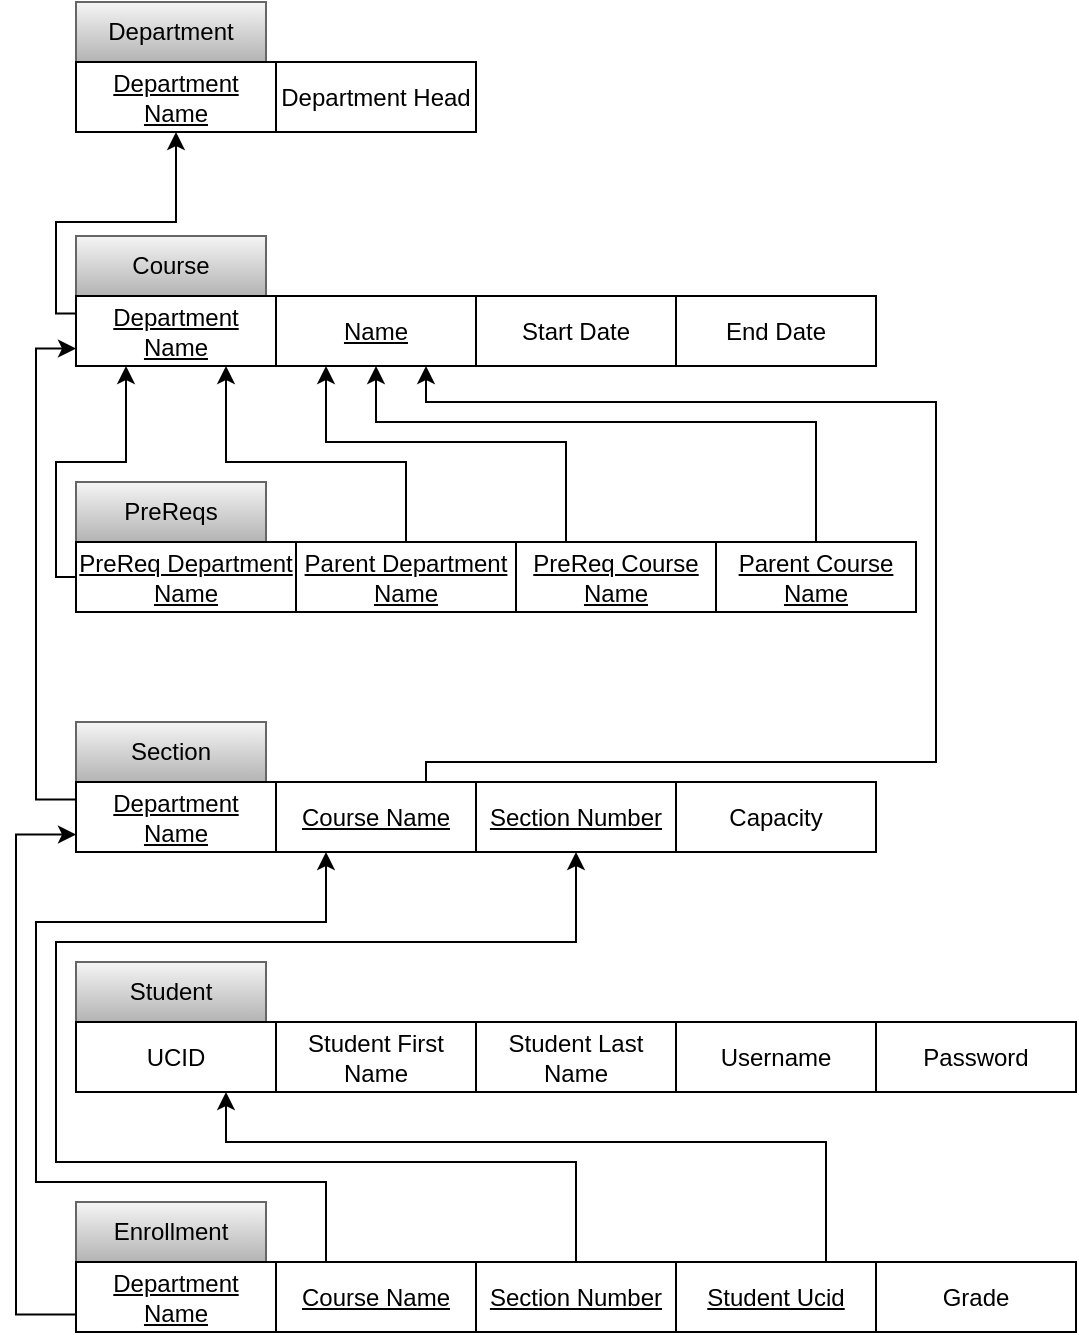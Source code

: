 <mxfile version="20.3.0" type="device"><diagram id="aDDipHAhUFT6z0HiIrk1" name="Page-1"><mxGraphModel dx="1002" dy="1885" grid="1" gridSize="10" guides="1" tooltips="1" connect="1" arrows="1" fold="1" page="1" pageScale="1" pageWidth="850" pageHeight="1100" math="0" shadow="0"><root><mxCell id="0"/><mxCell id="1" parent="0"/><mxCell id="HXFtCPppE5HZnJ62DL-_-3" value="Course" style="rounded=0;whiteSpace=wrap;html=1;fillColor=#f5f5f5;gradientColor=#b3b3b3;strokeColor=#666666;" parent="1" vertex="1"><mxGeometry x="240" y="-843" width="95" height="30" as="geometry"/></mxCell><mxCell id="HXFtCPppE5HZnJ62DL-_-30" value="Name" style="whiteSpace=wrap;html=1;align=center;fontStyle=4" parent="1" vertex="1"><mxGeometry x="340" y="-813" width="100" height="35" as="geometry"/></mxCell><mxCell id="9x99q4FYsrpTcC4TDOT0-1" value="Section" style="rounded=0;whiteSpace=wrap;html=1;fillColor=#f5f5f5;gradientColor=#b3b3b3;strokeColor=#666666;" parent="1" vertex="1"><mxGeometry x="240" y="-600" width="95" height="30" as="geometry"/></mxCell><mxCell id="3JiZnRj2D74UQ7Ml6JiT-28" style="edgeStyle=orthogonalEdgeStyle;rounded=0;orthogonalLoop=1;jettySize=auto;html=1;exitX=0.75;exitY=0;exitDx=0;exitDy=0;entryX=0.75;entryY=1;entryDx=0;entryDy=0;" parent="1" source="9x99q4FYsrpTcC4TDOT0-2" target="HXFtCPppE5HZnJ62DL-_-30" edge="1"><mxGeometry relative="1" as="geometry"><Array as="points"><mxPoint x="415" y="-580"/><mxPoint x="670" y="-580"/><mxPoint x="670" y="-760"/><mxPoint x="415" y="-760"/></Array></mxGeometry></mxCell><mxCell id="9x99q4FYsrpTcC4TDOT0-2" value="Course Name" style="whiteSpace=wrap;html=1;align=center;fontStyle=4" parent="1" vertex="1"><mxGeometry x="340" y="-570" width="100" height="35" as="geometry"/></mxCell><mxCell id="3JiZnRj2D74UQ7Ml6JiT-27" style="edgeStyle=orthogonalEdgeStyle;rounded=0;orthogonalLoop=1;jettySize=auto;html=1;exitX=0;exitY=0.25;exitDx=0;exitDy=0;entryX=0;entryY=0.75;entryDx=0;entryDy=0;" parent="1" source="9x99q4FYsrpTcC4TDOT0-3" target="3JiZnRj2D74UQ7Ml6JiT-6" edge="1"><mxGeometry relative="1" as="geometry"/></mxCell><mxCell id="9x99q4FYsrpTcC4TDOT0-3" value="Department Name" style="whiteSpace=wrap;html=1;align=center;fontStyle=4" parent="1" vertex="1"><mxGeometry x="240" y="-570" width="100" height="35" as="geometry"/></mxCell><mxCell id="9x99q4FYsrpTcC4TDOT0-5" value="Section Number" style="whiteSpace=wrap;html=1;align=center;fontStyle=4" parent="1" vertex="1"><mxGeometry x="440" y="-570" width="100" height="35" as="geometry"/></mxCell><mxCell id="9x99q4FYsrpTcC4TDOT0-29" value="Start Date" style="whiteSpace=wrap;html=1;align=center;fontStyle=0" parent="1" vertex="1"><mxGeometry x="440" y="-813" width="100" height="35" as="geometry"/></mxCell><mxCell id="9x99q4FYsrpTcC4TDOT0-30" value="End Date" style="whiteSpace=wrap;html=1;align=center;fontStyle=0" parent="1" vertex="1"><mxGeometry x="540" y="-813" width="100" height="35" as="geometry"/></mxCell><mxCell id="UgVFWQ_0mDp8wG9eek6u-1" value="PreReqs" style="rounded=0;whiteSpace=wrap;html=1;fillColor=#f5f5f5;gradientColor=#b3b3b3;strokeColor=#666666;" parent="1" vertex="1"><mxGeometry x="240" y="-720" width="95" height="30" as="geometry"/></mxCell><mxCell id="3JiZnRj2D74UQ7Ml6JiT-23" style="edgeStyle=orthogonalEdgeStyle;rounded=0;orthogonalLoop=1;jettySize=auto;html=1;exitX=0;exitY=0.5;exitDx=0;exitDy=0;entryX=0.25;entryY=1;entryDx=0;entryDy=0;" parent="1" source="UgVFWQ_0mDp8wG9eek6u-2" target="3JiZnRj2D74UQ7Ml6JiT-6" edge="1"><mxGeometry relative="1" as="geometry"><Array as="points"><mxPoint x="230" y="-672"/><mxPoint x="230" y="-730"/><mxPoint x="265" y="-730"/></Array></mxGeometry></mxCell><mxCell id="UgVFWQ_0mDp8wG9eek6u-2" value="PreReq Department Name" style="whiteSpace=wrap;html=1;align=center;fontStyle=4" parent="1" vertex="1"><mxGeometry x="240" y="-690" width="110" height="35" as="geometry"/></mxCell><mxCell id="Erf2W2EWBeUjWYEjKWnz-10" value="Enrollment" style="rounded=0;whiteSpace=wrap;html=1;fillColor=#f5f5f5;gradientColor=#b3b3b3;strokeColor=#666666;" parent="1" vertex="1"><mxGeometry x="240" y="-360" width="95" height="30" as="geometry"/></mxCell><mxCell id="3JiZnRj2D74UQ7Ml6JiT-31" style="edgeStyle=orthogonalEdgeStyle;rounded=0;orthogonalLoop=1;jettySize=auto;html=1;exitX=0;exitY=0.75;exitDx=0;exitDy=0;entryX=0;entryY=0.75;entryDx=0;entryDy=0;" parent="1" source="Erf2W2EWBeUjWYEjKWnz-12" target="9x99q4FYsrpTcC4TDOT0-3" edge="1"><mxGeometry relative="1" as="geometry"><Array as="points"><mxPoint x="210" y="-304"/><mxPoint x="210" y="-544"/></Array></mxGeometry></mxCell><mxCell id="Erf2W2EWBeUjWYEjKWnz-12" value="Department Name" style="whiteSpace=wrap;html=1;align=center;fontStyle=4" parent="1" vertex="1"><mxGeometry x="240" y="-330" width="100" height="35" as="geometry"/></mxCell><mxCell id="3JiZnRj2D74UQ7Ml6JiT-32" style="edgeStyle=orthogonalEdgeStyle;rounded=0;orthogonalLoop=1;jettySize=auto;html=1;exitX=0.25;exitY=0;exitDx=0;exitDy=0;entryX=0.25;entryY=1;entryDx=0;entryDy=0;" parent="1" source="Erf2W2EWBeUjWYEjKWnz-14" target="9x99q4FYsrpTcC4TDOT0-2" edge="1"><mxGeometry relative="1" as="geometry"><Array as="points"><mxPoint x="365" y="-370"/><mxPoint x="220" y="-370"/><mxPoint x="220" y="-500"/><mxPoint x="365" y="-500"/></Array></mxGeometry></mxCell><mxCell id="Erf2W2EWBeUjWYEjKWnz-14" value="Course Name" style="whiteSpace=wrap;html=1;align=center;fontStyle=4" parent="1" vertex="1"><mxGeometry x="340" y="-330" width="100" height="35" as="geometry"/></mxCell><mxCell id="3JiZnRj2D74UQ7Ml6JiT-33" style="edgeStyle=orthogonalEdgeStyle;rounded=0;orthogonalLoop=1;jettySize=auto;html=1;exitX=0.5;exitY=0;exitDx=0;exitDy=0;entryX=0.5;entryY=1;entryDx=0;entryDy=0;" parent="1" source="Erf2W2EWBeUjWYEjKWnz-17" target="9x99q4FYsrpTcC4TDOT0-5" edge="1"><mxGeometry relative="1" as="geometry"><Array as="points"><mxPoint x="490" y="-380"/><mxPoint x="230" y="-380"/><mxPoint x="230" y="-490"/><mxPoint x="490" y="-490"/></Array></mxGeometry></mxCell><mxCell id="Erf2W2EWBeUjWYEjKWnz-17" value="Section Number" style="whiteSpace=wrap;html=1;align=center;fontStyle=4" parent="1" vertex="1"><mxGeometry x="440" y="-330" width="100" height="35" as="geometry"/></mxCell><mxCell id="3JiZnRj2D74UQ7Ml6JiT-34" style="edgeStyle=orthogonalEdgeStyle;rounded=0;orthogonalLoop=1;jettySize=auto;html=1;exitX=0.75;exitY=0;exitDx=0;exitDy=0;entryX=0.75;entryY=1;entryDx=0;entryDy=0;" parent="1" source="Erf2W2EWBeUjWYEjKWnz-18" target="Erf2W2EWBeUjWYEjKWnz-34" edge="1"><mxGeometry relative="1" as="geometry"><Array as="points"><mxPoint x="615" y="-390"/><mxPoint x="315" y="-390"/></Array></mxGeometry></mxCell><mxCell id="Erf2W2EWBeUjWYEjKWnz-18" value="Student Ucid" style="whiteSpace=wrap;html=1;align=center;fontStyle=4" parent="1" vertex="1"><mxGeometry x="540" y="-330" width="100" height="35" as="geometry"/></mxCell><mxCell id="Erf2W2EWBeUjWYEjKWnz-20" value="Student" style="rounded=0;whiteSpace=wrap;html=1;fillColor=#f5f5f5;gradientColor=#b3b3b3;strokeColor=#666666;" parent="1" vertex="1"><mxGeometry x="240" y="-480" width="95" height="30" as="geometry"/></mxCell><mxCell id="Erf2W2EWBeUjWYEjKWnz-21" value="Username" style="whiteSpace=wrap;html=1;align=center;" parent="1" vertex="1"><mxGeometry x="540" y="-450" width="100" height="35" as="geometry"/></mxCell><mxCell id="Erf2W2EWBeUjWYEjKWnz-26" value="Student First Name" style="whiteSpace=wrap;html=1;align=center;" parent="1" vertex="1"><mxGeometry x="340" y="-450" width="100" height="35" as="geometry"/></mxCell><mxCell id="3JiZnRj2D74UQ7Ml6JiT-24" style="edgeStyle=orthogonalEdgeStyle;rounded=0;orthogonalLoop=1;jettySize=auto;html=1;exitX=0.5;exitY=0;exitDx=0;exitDy=0;entryX=0.75;entryY=1;entryDx=0;entryDy=0;" parent="1" source="Erf2W2EWBeUjWYEjKWnz-32" target="3JiZnRj2D74UQ7Ml6JiT-6" edge="1"><mxGeometry relative="1" as="geometry"><Array as="points"><mxPoint x="405" y="-730"/><mxPoint x="315" y="-730"/></Array></mxGeometry></mxCell><mxCell id="Erf2W2EWBeUjWYEjKWnz-32" value="Parent Department Name" style="whiteSpace=wrap;html=1;align=center;fontStyle=4" parent="1" vertex="1"><mxGeometry x="350" y="-690" width="110" height="35" as="geometry"/></mxCell><mxCell id="Erf2W2EWBeUjWYEjKWnz-34" value="UCID" style="whiteSpace=wrap;html=1;align=center;" parent="1" vertex="1"><mxGeometry x="240" y="-450" width="100" height="35" as="geometry"/></mxCell><mxCell id="-aB_a3K19L5WA2SYL3RI-2" value="Grade" style="whiteSpace=wrap;html=1;align=center;" parent="1" vertex="1"><mxGeometry x="640" y="-330" width="100" height="35" as="geometry"/></mxCell><mxCell id="3JiZnRj2D74UQ7Ml6JiT-1" value="Department" style="rounded=0;whiteSpace=wrap;html=1;fillColor=#f5f5f5;gradientColor=#b3b3b3;strokeColor=#666666;" parent="1" vertex="1"><mxGeometry x="240" y="-960" width="95" height="30" as="geometry"/></mxCell><mxCell id="3JiZnRj2D74UQ7Ml6JiT-2" value="Department Name" style="whiteSpace=wrap;html=1;align=center;fontStyle=4" parent="1" vertex="1"><mxGeometry x="240" y="-930" width="100" height="35" as="geometry"/></mxCell><mxCell id="3JiZnRj2D74UQ7Ml6JiT-3" value="Department Head" style="whiteSpace=wrap;html=1;align=center;fontStyle=0" parent="1" vertex="1"><mxGeometry x="340" y="-930" width="100" height="35" as="geometry"/></mxCell><mxCell id="3JiZnRj2D74UQ7Ml6JiT-22" style="edgeStyle=orthogonalEdgeStyle;rounded=0;orthogonalLoop=1;jettySize=auto;html=1;exitX=0;exitY=0.25;exitDx=0;exitDy=0;entryX=0.5;entryY=1;entryDx=0;entryDy=0;" parent="1" source="3JiZnRj2D74UQ7Ml6JiT-6" target="3JiZnRj2D74UQ7Ml6JiT-2" edge="1"><mxGeometry relative="1" as="geometry"><Array as="points"><mxPoint x="230" y="-804"/><mxPoint x="230" y="-850"/><mxPoint x="290" y="-850"/></Array></mxGeometry></mxCell><mxCell id="3JiZnRj2D74UQ7Ml6JiT-6" value="Department Name" style="whiteSpace=wrap;html=1;align=center;fontStyle=4" parent="1" vertex="1"><mxGeometry x="240" y="-813" width="100" height="35" as="geometry"/></mxCell><mxCell id="3JiZnRj2D74UQ7Ml6JiT-8" value="Capacity" style="whiteSpace=wrap;html=1;align=center;fontStyle=0" parent="1" vertex="1"><mxGeometry x="540" y="-570" width="100" height="35" as="geometry"/></mxCell><mxCell id="3JiZnRj2D74UQ7Ml6JiT-25" style="edgeStyle=orthogonalEdgeStyle;rounded=0;orthogonalLoop=1;jettySize=auto;html=1;exitX=0.25;exitY=0;exitDx=0;exitDy=0;entryX=0.25;entryY=1;entryDx=0;entryDy=0;" parent="1" source="3JiZnRj2D74UQ7Ml6JiT-11" target="HXFtCPppE5HZnJ62DL-_-30" edge="1"><mxGeometry relative="1" as="geometry"><Array as="points"><mxPoint x="485" y="-740"/><mxPoint x="365" y="-740"/></Array></mxGeometry></mxCell><mxCell id="3JiZnRj2D74UQ7Ml6JiT-11" value="PreReq Course Name" style="whiteSpace=wrap;html=1;align=center;fontStyle=4" parent="1" vertex="1"><mxGeometry x="460" y="-690" width="100" height="35" as="geometry"/></mxCell><mxCell id="3JiZnRj2D74UQ7Ml6JiT-26" style="edgeStyle=orthogonalEdgeStyle;rounded=0;orthogonalLoop=1;jettySize=auto;html=1;exitX=0.5;exitY=0;exitDx=0;exitDy=0;entryX=0.5;entryY=1;entryDx=0;entryDy=0;" parent="1" source="3JiZnRj2D74UQ7Ml6JiT-12" target="HXFtCPppE5HZnJ62DL-_-30" edge="1"><mxGeometry relative="1" as="geometry"><Array as="points"><mxPoint x="610" y="-750"/><mxPoint x="390" y="-750"/></Array></mxGeometry></mxCell><mxCell id="3JiZnRj2D74UQ7Ml6JiT-12" value="Parent Course Name" style="whiteSpace=wrap;html=1;align=center;fontStyle=4" parent="1" vertex="1"><mxGeometry x="560" y="-690" width="100" height="35" as="geometry"/></mxCell><mxCell id="3JiZnRj2D74UQ7Ml6JiT-29" value="Student Last Name" style="whiteSpace=wrap;html=1;align=center;" parent="1" vertex="1"><mxGeometry x="440" y="-450" width="100" height="35" as="geometry"/></mxCell><mxCell id="3JiZnRj2D74UQ7Ml6JiT-30" value="Password" style="whiteSpace=wrap;html=1;align=center;" parent="1" vertex="1"><mxGeometry x="640" y="-450" width="100" height="35" as="geometry"/></mxCell></root></mxGraphModel></diagram></mxfile>